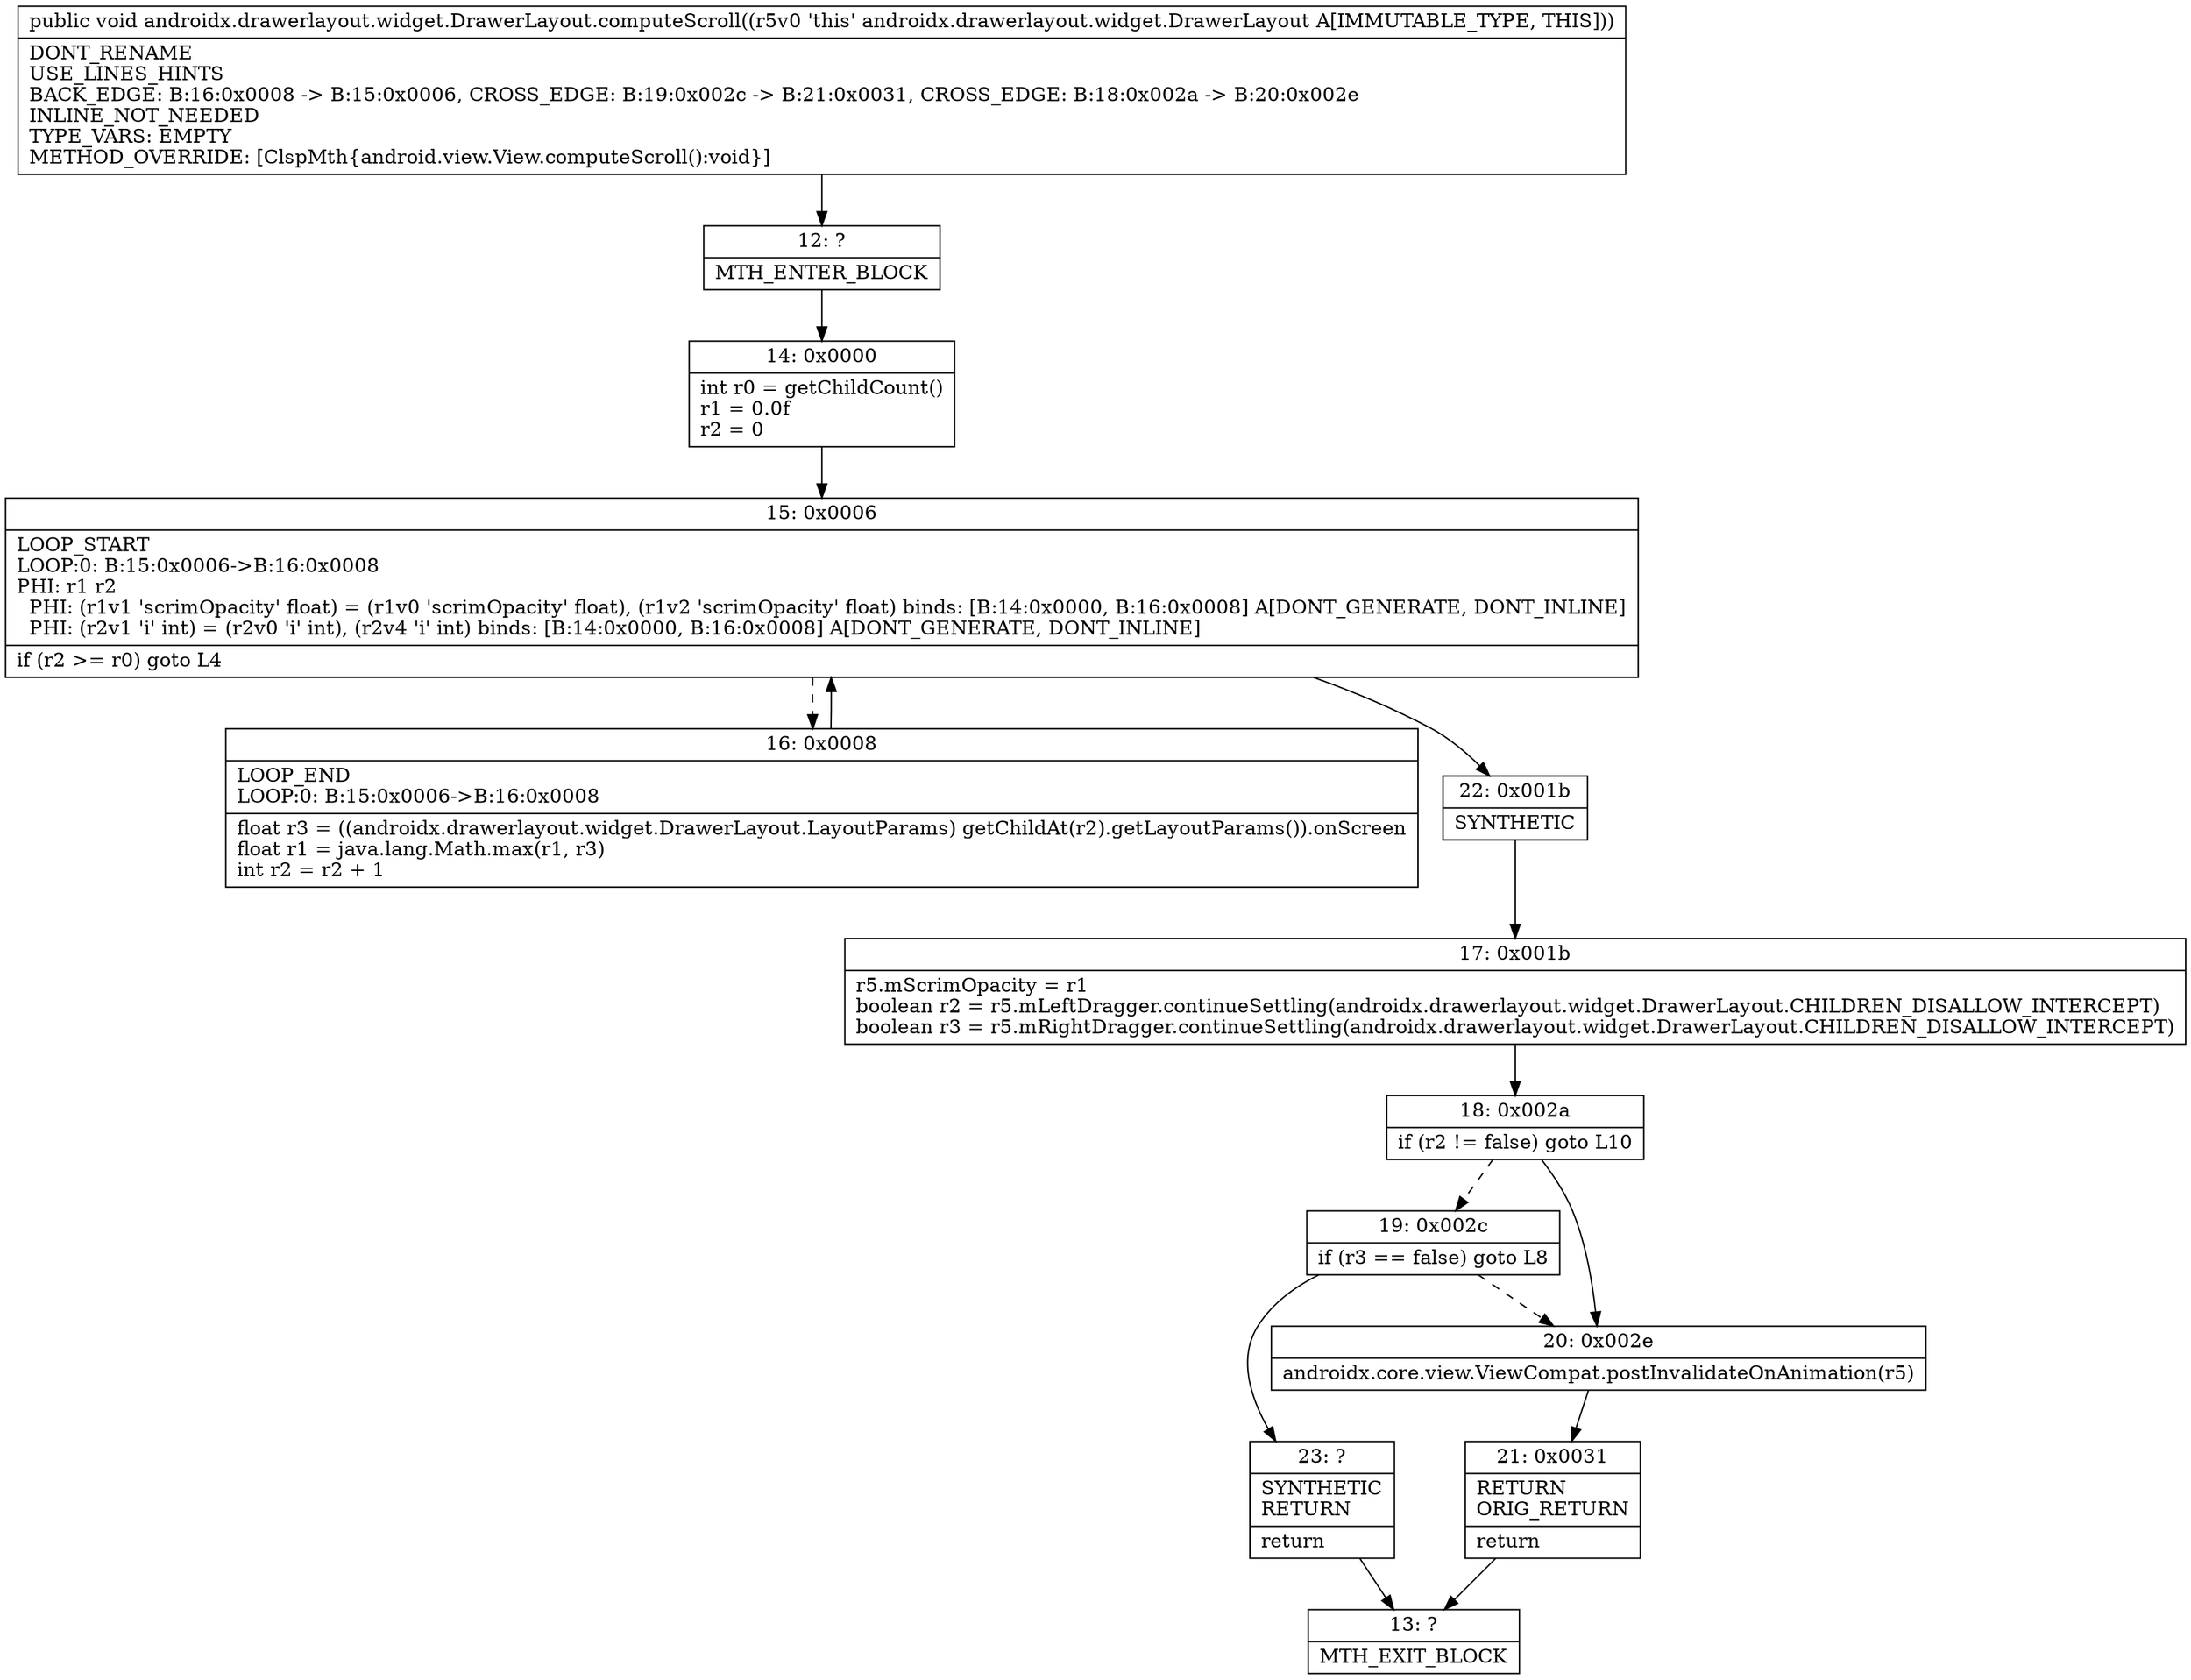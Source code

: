 digraph "CFG forandroidx.drawerlayout.widget.DrawerLayout.computeScroll()V" {
Node_12 [shape=record,label="{12\:\ ?|MTH_ENTER_BLOCK\l}"];
Node_14 [shape=record,label="{14\:\ 0x0000|int r0 = getChildCount()\lr1 = 0.0f\lr2 = 0\l}"];
Node_15 [shape=record,label="{15\:\ 0x0006|LOOP_START\lLOOP:0: B:15:0x0006\-\>B:16:0x0008\lPHI: r1 r2 \l  PHI: (r1v1 'scrimOpacity' float) = (r1v0 'scrimOpacity' float), (r1v2 'scrimOpacity' float) binds: [B:14:0x0000, B:16:0x0008] A[DONT_GENERATE, DONT_INLINE]\l  PHI: (r2v1 'i' int) = (r2v0 'i' int), (r2v4 'i' int) binds: [B:14:0x0000, B:16:0x0008] A[DONT_GENERATE, DONT_INLINE]\l|if (r2 \>= r0) goto L4\l}"];
Node_16 [shape=record,label="{16\:\ 0x0008|LOOP_END\lLOOP:0: B:15:0x0006\-\>B:16:0x0008\l|float r3 = ((androidx.drawerlayout.widget.DrawerLayout.LayoutParams) getChildAt(r2).getLayoutParams()).onScreen\lfloat r1 = java.lang.Math.max(r1, r3)\lint r2 = r2 + 1\l}"];
Node_22 [shape=record,label="{22\:\ 0x001b|SYNTHETIC\l}"];
Node_17 [shape=record,label="{17\:\ 0x001b|r5.mScrimOpacity = r1\lboolean r2 = r5.mLeftDragger.continueSettling(androidx.drawerlayout.widget.DrawerLayout.CHILDREN_DISALLOW_INTERCEPT)\lboolean r3 = r5.mRightDragger.continueSettling(androidx.drawerlayout.widget.DrawerLayout.CHILDREN_DISALLOW_INTERCEPT)\l}"];
Node_18 [shape=record,label="{18\:\ 0x002a|if (r2 != false) goto L10\l}"];
Node_19 [shape=record,label="{19\:\ 0x002c|if (r3 == false) goto L8\l}"];
Node_23 [shape=record,label="{23\:\ ?|SYNTHETIC\lRETURN\l|return\l}"];
Node_13 [shape=record,label="{13\:\ ?|MTH_EXIT_BLOCK\l}"];
Node_20 [shape=record,label="{20\:\ 0x002e|androidx.core.view.ViewCompat.postInvalidateOnAnimation(r5)\l}"];
Node_21 [shape=record,label="{21\:\ 0x0031|RETURN\lORIG_RETURN\l|return\l}"];
MethodNode[shape=record,label="{public void androidx.drawerlayout.widget.DrawerLayout.computeScroll((r5v0 'this' androidx.drawerlayout.widget.DrawerLayout A[IMMUTABLE_TYPE, THIS]))  | DONT_RENAME\lUSE_LINES_HINTS\lBACK_EDGE: B:16:0x0008 \-\> B:15:0x0006, CROSS_EDGE: B:19:0x002c \-\> B:21:0x0031, CROSS_EDGE: B:18:0x002a \-\> B:20:0x002e\lINLINE_NOT_NEEDED\lTYPE_VARS: EMPTY\lMETHOD_OVERRIDE: [ClspMth\{android.view.View.computeScroll():void\}]\l}"];
MethodNode -> Node_12;Node_12 -> Node_14;
Node_14 -> Node_15;
Node_15 -> Node_16[style=dashed];
Node_15 -> Node_22;
Node_16 -> Node_15;
Node_22 -> Node_17;
Node_17 -> Node_18;
Node_18 -> Node_19[style=dashed];
Node_18 -> Node_20;
Node_19 -> Node_20[style=dashed];
Node_19 -> Node_23;
Node_23 -> Node_13;
Node_20 -> Node_21;
Node_21 -> Node_13;
}

